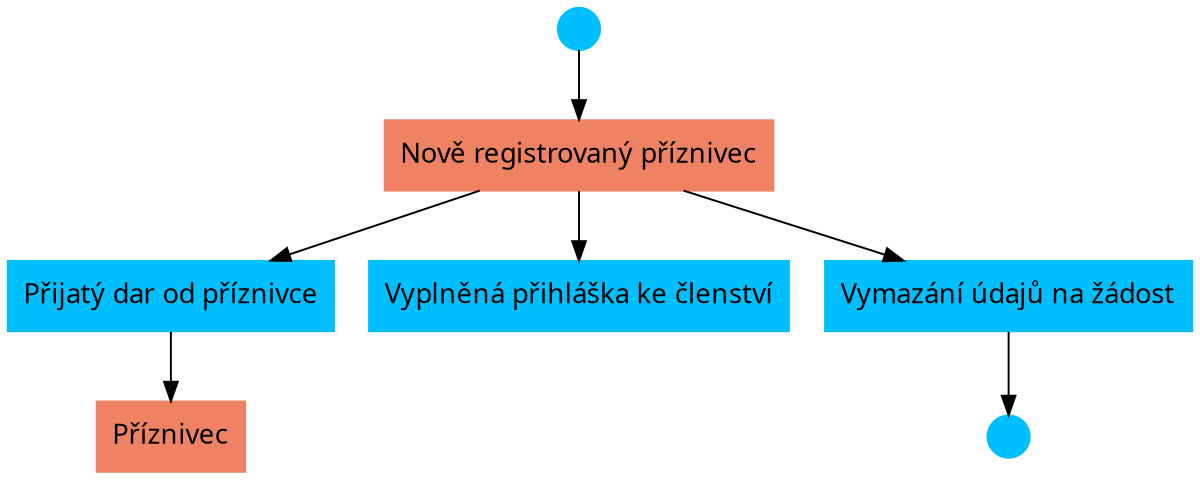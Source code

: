 digraph G {
  graph [ fontname = "Helvetica-Oblique", size = "8,8" ];
  node [ shape = polygon,
    sides = 4,
    color = deepskyblue,
    style = filled,
    fontname = "Helvetica-Outline" ];

//  owner [shape=rect style=rounded penwidth=3 height=1.0 label="Registr\n\Registrace příznivce\n\nv 1.0"]

  start -> nezaplaceny_priznivec -> prijeti_daru -> priznivec

  # nezaplaceny priznivec zada o clenstvi
  nezaplaceny_priznivec -> zadost_o_clenstvi

  # Vymazani udaju subjektu na zadost
  nezaplaceny_priznivec -> vymazani_udaju -> end

  start [shape=point height=0.3 label="Start"]
  nezaplaceny_priznivec [label="Nově registrovaný příznivec", color=salmon2]
  priznivec [label="Příznivec",color=salmon2]
  zadost_o_clenstvi[label="Vyplněná přihláška ke členství"]
  prijeti_daru[label="Přijatý dar od příznivce"]
  vymazani_udaju[label="Vymazání údajů na žádost"]
  end [shape=point height=0.3 label="Konec"]

}
